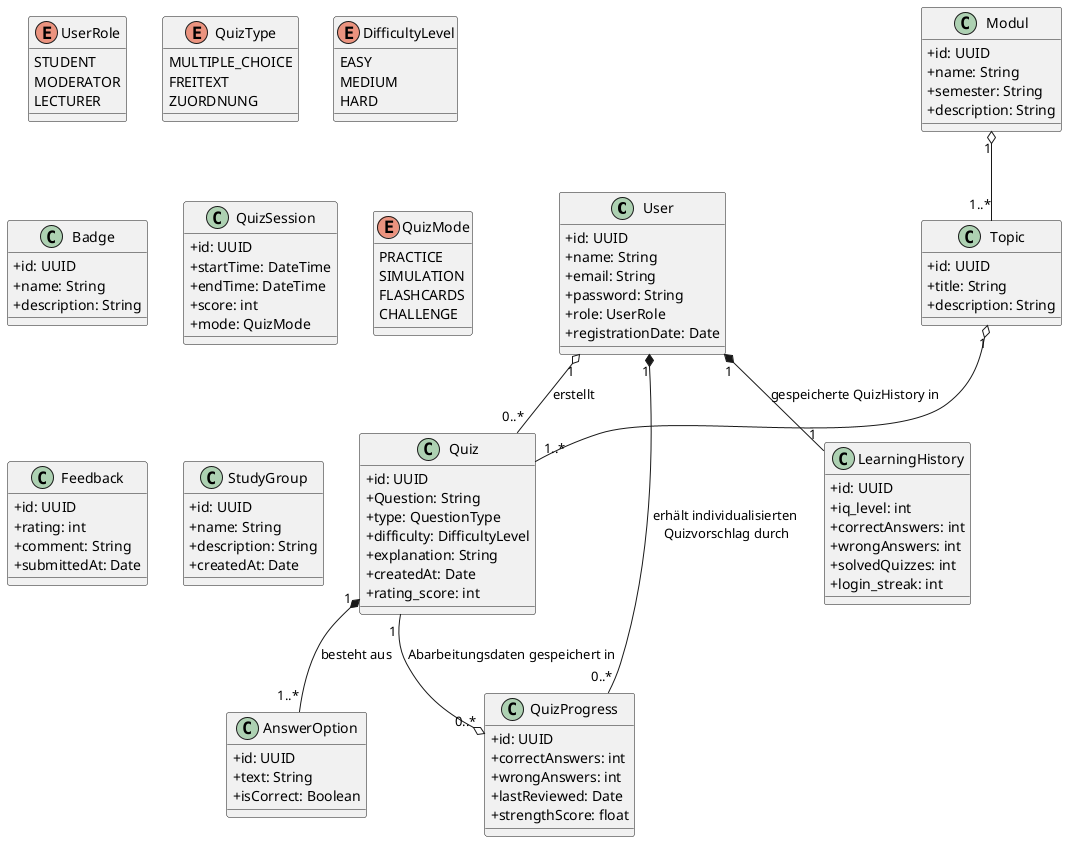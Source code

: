 @startuml
skinparam classAttributeIconSize 0

' ----------------------------
'      Entitäten / Klassen
' ----------------------------

class User {
  +id: UUID
  +name: String
  +email: String
  +password: String
  +role: UserRole
  +registrationDate: Date
}

enum UserRole {
  STUDENT
  MODERATOR
  LECTURER
}

class Modul {
  +id: UUID
  +name: String
  +semester: String
  +description: String
}

class Topic {
  +id: UUID
  +title: String
  +description: String
}

class Quiz {
  +id: UUID
  +Question: String
  +type: QuestionType
  +difficulty: DifficultyLevel
  +explanation: String
  +createdAt: Date
  +rating_score: int
}

enum QuizType {
  MULTIPLE_CHOICE
  FREITEXT
  ZUORDNUNG
}

enum DifficultyLevel {
  EASY
  MEDIUM
  HARD
}

class AnswerOption {
  +id: UUID
  +text: String
  +isCorrect: Boolean
}

class QuizProgress {
  +id: UUID
  +correctAnswers: int
  +wrongAnswers: int
  +lastReviewed: Date
  +strengthScore: float
}

class LearningHistory {
  +id: UUID
  +iq_level: int
  +correctAnswers: int
  +wrongAnswers: int
  +solvedQuizzes: int 
  'zusätzliche Speicherung der solvedQuizzes, 
  'da bei Referenz auf Quiz nach Löschen dieses Probleme entstehen
  +login_streak: int
}

class Badge {
  +id: UUID
  +name: String
  +description: String
}

class QuizSession {
  +id: UUID
  +startTime: DateTime
  +endTime: DateTime
  +score: int
  +mode: QuizMode
}

enum QuizMode {
  PRACTICE
  SIMULATION
  FLASHCARDS
  CHALLENGE
}

class Feedback {
  +id: UUID
  +rating: int
  +comment: String
  +submittedAt: Date
}

class StudyGroup {
  +id: UUID
  +name: String
  +description: String
  +createdAt: Date
}


' ----------------------------
'      Beziehungen
' ----------------------------
User "1" *-- "0..*" QuizProgress : erhält individualisierten\n Quizvorschlag durch
User "1" *-- "1" LearningHistory : gespeicherte QuizHistory in
'User "1" *-- "0..*" QuizSession
'User "1" o-- "0..*" Feedback
'User "1" o-- "0..*" Badge
User "1" o-- "0..*" Quiz : erstellt

'User "1" -- "0..*" StudyGroup : istMitglied
'StudyGroup "1" -- "0..*" QuizSession : gemeinsameQuizze

Modul "1" o-- "1..*" Topic
Topic "1" o-- "1..*" Quiz
Quiz "1" *-- "1..*" AnswerOption : besteht aus
'Quiz "1" *-- "0..*" Feedback
Quiz "1" --o "0..*" QuizProgress : Abarbeitungsdaten gespeichert in
'Quiz "0..*" -- "1" LearningHistory : Referenz auf 

@enduml